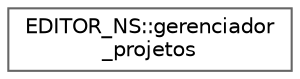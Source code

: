 digraph "Gráfico de Hierarquia de Classes"
{
 // LATEX_PDF_SIZE
  bgcolor="transparent";
  edge [fontname=Helvetica,fontsize=10,labelfontname=Helvetica,labelfontsize=10];
  node [fontname=Helvetica,fontsize=10,shape=box,height=0.2,width=0.4];
  rankdir="LR";
  Node0 [id="Node000000",label="EDITOR_NS::gerenciador\l_projetos",height=0.2,width=0.4,color="grey40", fillcolor="white", style="filled",URL="$classEDITOR__NS_1_1gerenciador__projetos.html",tooltip=" "];
}
